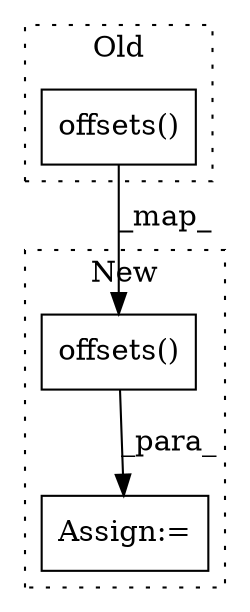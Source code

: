 digraph G {
subgraph cluster0 {
1 [label="offsets()" a="75" s="25808" l="14" shape="box"];
label = "Old";
style="dotted";
}
subgraph cluster1 {
2 [label="offsets()" a="75" s="26309" l="14" shape="box"];
3 [label="Assign:=" a="68" s="26419" l="3" shape="box"];
label = "New";
style="dotted";
}
1 -> 2 [label="_map_"];
2 -> 3 [label="_para_"];
}